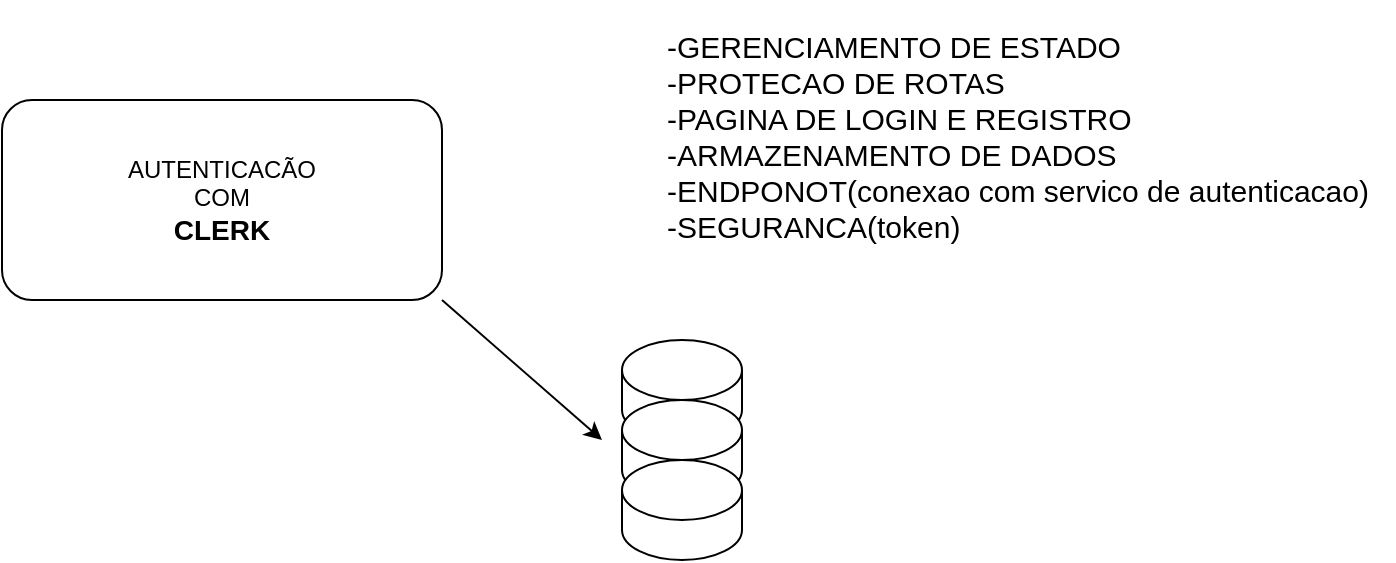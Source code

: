 <mxfile>
    <diagram id="-CzU6EmFPqNBCwUeWCBU" name="Page-1">
        <mxGraphModel dx="730" dy="440" grid="1" gridSize="10" guides="1" tooltips="1" connect="1" arrows="1" fold="1" page="1" pageScale="1" pageWidth="827" pageHeight="1169" math="0" shadow="0">
            <root>
                <mxCell id="0"/>
                <mxCell id="1" parent="0"/>
                <mxCell id="8" style="edgeStyle=none;html=1;exitX=1;exitY=1;exitDx=0;exitDy=0;" edge="1" parent="1" source="2">
                    <mxGeometry relative="1" as="geometry">
                        <mxPoint x="420" y="260" as="targetPoint"/>
                    </mxGeometry>
                </mxCell>
                <mxCell id="2" value="AUTENTICACÃO&lt;br&gt;COM&lt;br&gt;&lt;b&gt;&lt;font style=&quot;font-size: 14px;&quot;&gt;CLERK&lt;/font&gt;&lt;/b&gt;" style="rounded=1;whiteSpace=wrap;html=1;" vertex="1" parent="1">
                    <mxGeometry x="120" y="90" width="220" height="100" as="geometry"/>
                </mxCell>
                <mxCell id="3" value="" style="shape=cylinder3;whiteSpace=wrap;html=1;boundedLbl=1;backgroundOutline=1;size=15;" vertex="1" parent="1">
                    <mxGeometry x="430" y="210" width="60" height="50" as="geometry"/>
                </mxCell>
                <mxCell id="4" value="" style="shape=cylinder3;whiteSpace=wrap;html=1;boundedLbl=1;backgroundOutline=1;size=15;" vertex="1" parent="1">
                    <mxGeometry x="430" y="240" width="60" height="50" as="geometry"/>
                </mxCell>
                <mxCell id="5" value="" style="shape=cylinder3;whiteSpace=wrap;html=1;boundedLbl=1;backgroundOutline=1;size=15;" vertex="1" parent="1">
                    <mxGeometry x="430" y="270" width="60" height="50" as="geometry"/>
                </mxCell>
                <mxCell id="9" value="&lt;div style=&quot;text-align: justify; font-size: 15px;&quot;&gt;&lt;span style=&quot;background-color: initial;&quot;&gt;&lt;font style=&quot;font-size: 15px;&quot;&gt;-GERENCIAMENTO DE ESTADO&lt;/font&gt;&lt;/span&gt;&lt;/div&gt;&lt;div style=&quot;text-align: justify; font-size: 15px;&quot;&gt;&lt;span style=&quot;background-color: initial;&quot;&gt;&lt;font style=&quot;font-size: 15px;&quot;&gt;-PROTECAO DE ROTAS&lt;/font&gt;&lt;/span&gt;&lt;/div&gt;&lt;div style=&quot;text-align: justify; font-size: 15px;&quot;&gt;&lt;font style=&quot;font-size: 15px;&quot;&gt;-PAGINA DE LOGIN E REGISTRO&lt;/font&gt;&lt;/div&gt;&lt;div style=&quot;text-align: justify; font-size: 15px;&quot;&gt;&lt;font style=&quot;font-size: 15px;&quot;&gt;-ARMAZENAMENTO DE DADOS&lt;/font&gt;&lt;/div&gt;&lt;div style=&quot;text-align: justify; font-size: 15px;&quot;&gt;&lt;font style=&quot;font-size: 15px;&quot;&gt;-ENDPONOT(conexao com servico de autenticacao)&lt;/font&gt;&lt;/div&gt;&lt;div style=&quot;text-align: justify; font-size: 15px;&quot;&gt;&lt;font style=&quot;font-size: 15px;&quot;&gt;-SEGURANCA(token)&lt;/font&gt;&lt;/div&gt;" style="text;html=1;strokeColor=none;fillColor=none;align=center;verticalAlign=middle;whiteSpace=wrap;rounded=0;" vertex="1" parent="1">
                    <mxGeometry x="440" y="40" width="376" height="135" as="geometry"/>
                </mxCell>
            </root>
        </mxGraphModel>
    </diagram>
</mxfile>